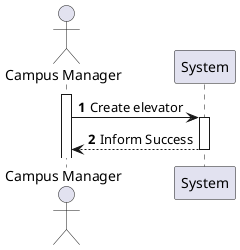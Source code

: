 @startuml ProcessView
'https://plantuml.com/sequence-diagram

autonumber
actor "Campus Manager" as CM


activate CM
CM -> System: Create elevator 
activate System
CM <-- System: Inform Success
deactivate System

@enduml